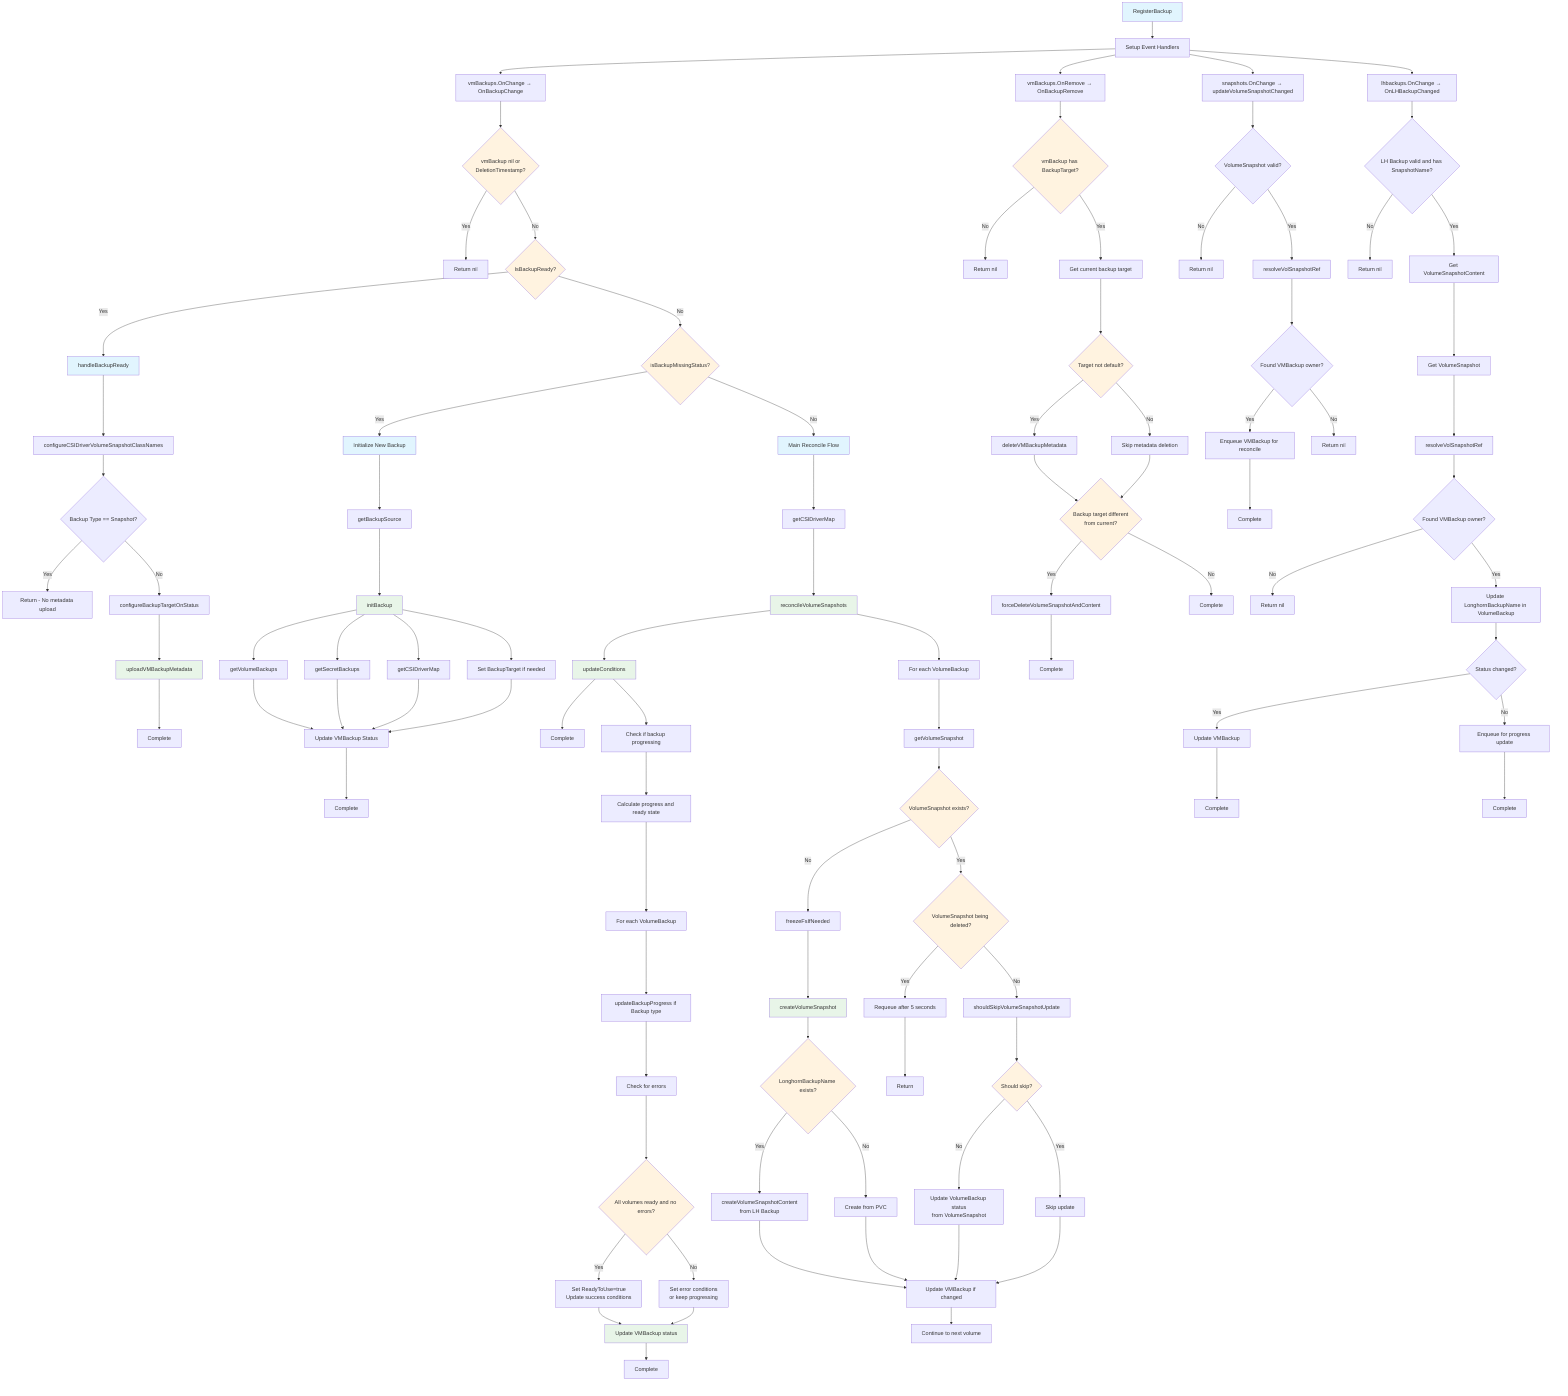 flowchart TD
    %% Entry Point
    A[RegisterBackup] --> B[Setup Event Handlers]
    B --> C1[vmBackups.OnChange → OnBackupChange]
    B --> C2[vmBackups.OnRemove → OnBackupRemove]
    B --> C3[snapshots.OnChange → updateVolumeSnapshotChanged]
    B --> C4[lhbackups.OnChange → OnLHBackupChanged]

    %% Main OnBackupChange Flow
    C1 --> D{vmBackup nil or<br/>DeletionTimestamp?}
    D -->|Yes| END1[Return nil]
    D -->|No| E{IsBackupReady?}
    
    E -->|Yes| F[handleBackupReady]
    E -->|No| G{isBackupMissingStatus?}
    
    %% handleBackupReady Flow
    F --> F1[configureCSIDriverVolumeSnapshotClassNames]
    F1 --> F2{Backup Type == Snapshot?}
    F2 -->|Yes| END2[Return - No metadata upload]
    F2 -->|No| F3[configureBackupTargetOnStatus]
    F3 --> F4[uploadVMBackupMetadata]
    F4 --> END3[Complete]

    %% Initialize Backup Flow
    G -->|Yes| H[Initialize New Backup]
    G -->|No| I[Main Reconcile Flow]
    
    H --> H1[getBackupSource]
    H1 --> H2[initBackup]
    H2 --> H3[getVolumeBackups]
    H2 --> H4[getSecretBackups]
    H2 --> H5[getCSIDriverMap]
    H2 --> H6[Set BackupTarget if needed]
    H3 --> H7[Update VMBackup Status]
    H4 --> H7
    H5 --> H7
    H6 --> H7
    H7 --> END4[Complete]

    %% Main Reconcile Flow
    I --> I1[getCSIDriverMap]
    I1 --> I2[reconcileVolumeSnapshots]
    I2 --> I3[updateConditions]
    I3 --> END5[Complete]

    %% reconcileVolumeSnapshots Details
    I2 --> J1[For each VolumeBackup]
    J1 --> J2[getVolumeSnapshot]
    J2 --> J3{VolumeSnapshot exists?}
    
    J3 -->|No| J4[freezeFsIfNeeded]
    J4 --> J5[createVolumeSnapshot]
    J5 --> J6{LonghornBackupName exists?}
    J6 -->|Yes| J7[createVolumeSnapshotContent<br/>from LH Backup]
    J6 -->|No| J8[Create from PVC]
    
    J3 -->|Yes| J9{VolumeSnapshot being deleted?}
    J9 -->|Yes| J10[Requeue after 5 seconds]
    J9 -->|No| J11[shouldSkipVolumeSnapshotUpdate]
    J11 --> J12{Should skip?}
    J12 -->|No| J13[Update VolumeBackup status<br/>from VolumeSnapshot]
    J12 -->|Yes| J14[Skip update]
    
    J7 --> J15[Update VMBackup if changed]
    J8 --> J15
    J13 --> J15
    J14 --> J15
    J10 --> END6[Return]
    J15 --> END7[Continue to next volume]

    %% updateConditions Flow
    I3 --> K1[Check if backup progressing]
    K1 --> K2[Calculate progress and ready state]
    K2 --> K3[For each VolumeBackup]
    K3 --> K4[updateBackupProgress if Backup type]
    K4 --> K5[Check for errors]
    K5 --> K6{All volumes ready and no errors?}
    K6 -->|Yes| K7[Set ReadyToUse=true<br/>Update success conditions]
    K6 -->|No| K8[Set error conditions<br/>or keep progressing]
    K7 --> K9[Update VMBackup status]
    K8 --> K9
    K9 --> END8[Complete]

    %% OnBackupRemove Flow
    C2 --> L1{vmBackup has BackupTarget?}
    L1 -->|No| END9[Return nil]
    L1 -->|Yes| L2[Get current backup target]
    L2 --> L3{Target not default?}
    L3 -->|Yes| L4[deleteVMBackupMetadata]
    L3 -->|No| L5[Skip metadata deletion]
    L4 --> L6{Backup target different<br/>from current?}
    L5 --> L6
    L6 -->|Yes| L7[forceDeleteVolumeSnapshotAndContent]
    L6 -->|No| END10[Complete]
    L7 --> END11[Complete]

    %% VolumeSnapshot Change Handler
    C3 --> M1{VolumeSnapshot valid?}
    M1 -->|No| END12[Return nil]
    M1 -->|Yes| M2[resolveVolSnapshotRef]
    M2 --> M3{Found VMBackup owner?}
    M3 -->|Yes| M4[Enqueue VMBackup for reconcile]
    M3 -->|No| END13[Return nil]
    M4 --> END14[Complete]

    %% Longhorn Backup Change Handler
    C4 --> N1{LH Backup valid and has SnapshotName?}
    N1 -->|No| END15[Return nil]
    N1 -->|Yes| N2[Get VolumeSnapshotContent]
    N2 --> N3[Get VolumeSnapshot]
    N3 --> N4[resolveVolSnapshotRef]
    N4 --> N5{Found VMBackup owner?}
    N5 -->|No| END16[Return nil]
    N5 -->|Yes| N6[Update LonghornBackupName in VolumeBackup]
    N6 --> N7{Status changed?}
    N7 -->|Yes| N8[Update VMBackup]
    N7 -->|No| N9[Enqueue for progress update]
    N8 --> END17[Complete]
    N9 --> END18[Complete]

    %% Styling
    style D fill:#fff3e0
    style E fill:#fff3e0
    style G fill:#fff3e0
    style J3 fill:#fff3e0
    style J6 fill:#fff3e0
    style J9 fill:#fff3e0
    style J12 fill:#fff3e0
    style K6 fill:#fff3e0
    style L1 fill:#fff3e0
    style L3 fill:#fff3e0
    style L6 fill:#fff3e0

    style H2 fill:#e8f5e8
    style I2 fill:#e8f5e8
    style I3 fill:#e8f5e8
    style F4 fill:#e8f5e8
    style J5 fill:#e8f5e8
    style K9 fill:#e8f5e8

    style A fill:#e1f5fe
    style F fill:#e1f5fe
    style H fill:#e1f5fe
    style I fill:#e1f5fe